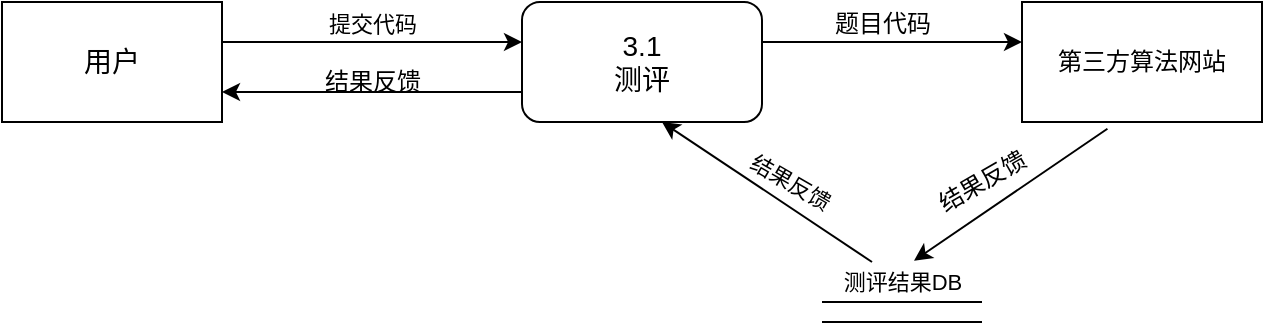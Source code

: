 <mxfile version="17.1.4" type="github">
  <diagram id="5yjb5HcBnNFBzt9twdD1" name="第 1 页">
    <mxGraphModel dx="782" dy="428" grid="1" gridSize="10" guides="1" tooltips="1" connect="1" arrows="1" fold="1" page="1" pageScale="1" pageWidth="827" pageHeight="1169" math="0" shadow="0">
      <root>
        <mxCell id="0" />
        <mxCell id="1" parent="0" />
        <mxCell id="mblNS2z2RDlKWH5d42fy-1" value="用户" style="rounded=0;whiteSpace=wrap;html=1;fontSize=14;" vertex="1" parent="1">
          <mxGeometry x="50" y="350" width="110" height="60" as="geometry" />
        </mxCell>
        <mxCell id="mblNS2z2RDlKWH5d42fy-2" value="" style="endArrow=classic;html=1;rounded=0;fontSize=14;" edge="1" parent="1">
          <mxGeometry width="50" height="50" relative="1" as="geometry">
            <mxPoint x="160" y="370" as="sourcePoint" />
            <mxPoint x="310" y="370" as="targetPoint" />
          </mxGeometry>
        </mxCell>
        <mxCell id="mblNS2z2RDlKWH5d42fy-3" value="&lt;font style=&quot;font-size: 11px&quot;&gt;提交代码&lt;/font&gt;" style="text;html=1;resizable=0;autosize=1;align=center;verticalAlign=middle;points=[];fillColor=none;strokeColor=none;rounded=0;fontSize=14;" vertex="1" parent="1">
          <mxGeometry x="205" y="350" width="60" height="20" as="geometry" />
        </mxCell>
        <mxCell id="mblNS2z2RDlKWH5d42fy-4" value="3.1&lt;br&gt;测评" style="rounded=1;whiteSpace=wrap;html=1;fontSize=14;" vertex="1" parent="1">
          <mxGeometry x="310" y="350" width="120" height="60" as="geometry" />
        </mxCell>
        <mxCell id="mblNS2z2RDlKWH5d42fy-5" value="" style="endArrow=classic;html=1;rounded=0;fontSize=14;" edge="1" parent="1">
          <mxGeometry width="50" height="50" relative="1" as="geometry">
            <mxPoint x="430" y="370" as="sourcePoint" />
            <mxPoint x="560" y="370" as="targetPoint" />
          </mxGeometry>
        </mxCell>
        <mxCell id="mblNS2z2RDlKWH5d42fy-6" value="&lt;span style=&quot;font-size: 12px&quot;&gt;题目代码&lt;/span&gt;" style="text;html=1;resizable=0;autosize=1;align=center;verticalAlign=middle;points=[];fillColor=none;strokeColor=none;rounded=0;fontSize=14;" vertex="1" parent="1">
          <mxGeometry x="460" y="350" width="60" height="20" as="geometry" />
        </mxCell>
        <mxCell id="mblNS2z2RDlKWH5d42fy-7" value="" style="endArrow=classic;html=1;rounded=0;fontSize=12;entryX=0.575;entryY=-0.033;entryDx=0;entryDy=0;entryPerimeter=0;exitX=0.356;exitY=1.056;exitDx=0;exitDy=0;exitPerimeter=0;" edge="1" parent="1" source="mblNS2z2RDlKWH5d42fy-8" target="mblNS2z2RDlKWH5d42fy-14">
          <mxGeometry width="50" height="50" relative="1" as="geometry">
            <mxPoint x="560" y="395" as="sourcePoint" />
            <mxPoint x="480" y="420" as="targetPoint" />
          </mxGeometry>
        </mxCell>
        <mxCell id="mblNS2z2RDlKWH5d42fy-8" value="第三方算法网站" style="rounded=0;whiteSpace=wrap;html=1;fontSize=12;" vertex="1" parent="1">
          <mxGeometry x="560" y="350" width="120" height="60" as="geometry" />
        </mxCell>
        <mxCell id="mblNS2z2RDlKWH5d42fy-11" value="结果反馈" style="text;html=1;resizable=0;autosize=1;align=center;verticalAlign=middle;points=[];fillColor=none;strokeColor=none;rounded=0;fontSize=12;rotation=-30;" vertex="1" parent="1">
          <mxGeometry x="510" y="430" width="60" height="20" as="geometry" />
        </mxCell>
        <mxCell id="mblNS2z2RDlKWH5d42fy-15" value="" style="group;rotation=0;" vertex="1" connectable="0" parent="1">
          <mxGeometry x="460" y="480" width="80" height="30" as="geometry" />
        </mxCell>
        <mxCell id="mblNS2z2RDlKWH5d42fy-12" value="" style="endArrow=none;html=1;rounded=0;fontSize=11;" edge="1" parent="mblNS2z2RDlKWH5d42fy-15">
          <mxGeometry width="50" height="50" relative="1" as="geometry">
            <mxPoint y="20" as="sourcePoint" />
            <mxPoint x="80" y="20" as="targetPoint" />
          </mxGeometry>
        </mxCell>
        <mxCell id="mblNS2z2RDlKWH5d42fy-13" value="" style="endArrow=none;html=1;rounded=0;fontSize=11;" edge="1" parent="mblNS2z2RDlKWH5d42fy-15">
          <mxGeometry width="50" height="50" relative="1" as="geometry">
            <mxPoint y="30" as="sourcePoint" />
            <mxPoint x="80" y="30" as="targetPoint" />
          </mxGeometry>
        </mxCell>
        <mxCell id="mblNS2z2RDlKWH5d42fy-14" value="测评结果DB" style="text;html=1;resizable=0;autosize=1;align=center;verticalAlign=middle;points=[];fillColor=none;strokeColor=none;rounded=0;fontSize=11;" vertex="1" parent="mblNS2z2RDlKWH5d42fy-15">
          <mxGeometry width="80" height="20" as="geometry" />
        </mxCell>
        <mxCell id="mblNS2z2RDlKWH5d42fy-17" value="结果反馈" style="text;html=1;resizable=0;autosize=1;align=center;verticalAlign=middle;points=[];fillColor=none;strokeColor=none;rounded=0;fontSize=11;rotation=30;" vertex="1" parent="1">
          <mxGeometry x="414" y="430" width="60" height="20" as="geometry" />
        </mxCell>
        <mxCell id="mblNS2z2RDlKWH5d42fy-24" value="" style="endArrow=classic;html=1;rounded=0;fontSize=12;" edge="1" parent="1" source="mblNS2z2RDlKWH5d42fy-14">
          <mxGeometry width="50" height="50" relative="1" as="geometry">
            <mxPoint x="330" y="460" as="sourcePoint" />
            <mxPoint x="380" y="410" as="targetPoint" />
          </mxGeometry>
        </mxCell>
        <mxCell id="mblNS2z2RDlKWH5d42fy-25" value="" style="endArrow=classic;html=1;rounded=0;fontSize=12;exitX=0;exitY=0.75;exitDx=0;exitDy=0;entryX=1;entryY=0.75;entryDx=0;entryDy=0;" edge="1" parent="1" source="mblNS2z2RDlKWH5d42fy-4" target="mblNS2z2RDlKWH5d42fy-1">
          <mxGeometry width="50" height="50" relative="1" as="geometry">
            <mxPoint x="110" y="440" as="sourcePoint" />
            <mxPoint x="160" y="390" as="targetPoint" />
          </mxGeometry>
        </mxCell>
        <mxCell id="mblNS2z2RDlKWH5d42fy-26" value="结果反馈" style="text;html=1;resizable=0;autosize=1;align=center;verticalAlign=middle;points=[];fillColor=none;strokeColor=none;rounded=0;fontSize=12;" vertex="1" parent="1">
          <mxGeometry x="205" y="380" width="60" height="20" as="geometry" />
        </mxCell>
      </root>
    </mxGraphModel>
  </diagram>
</mxfile>
